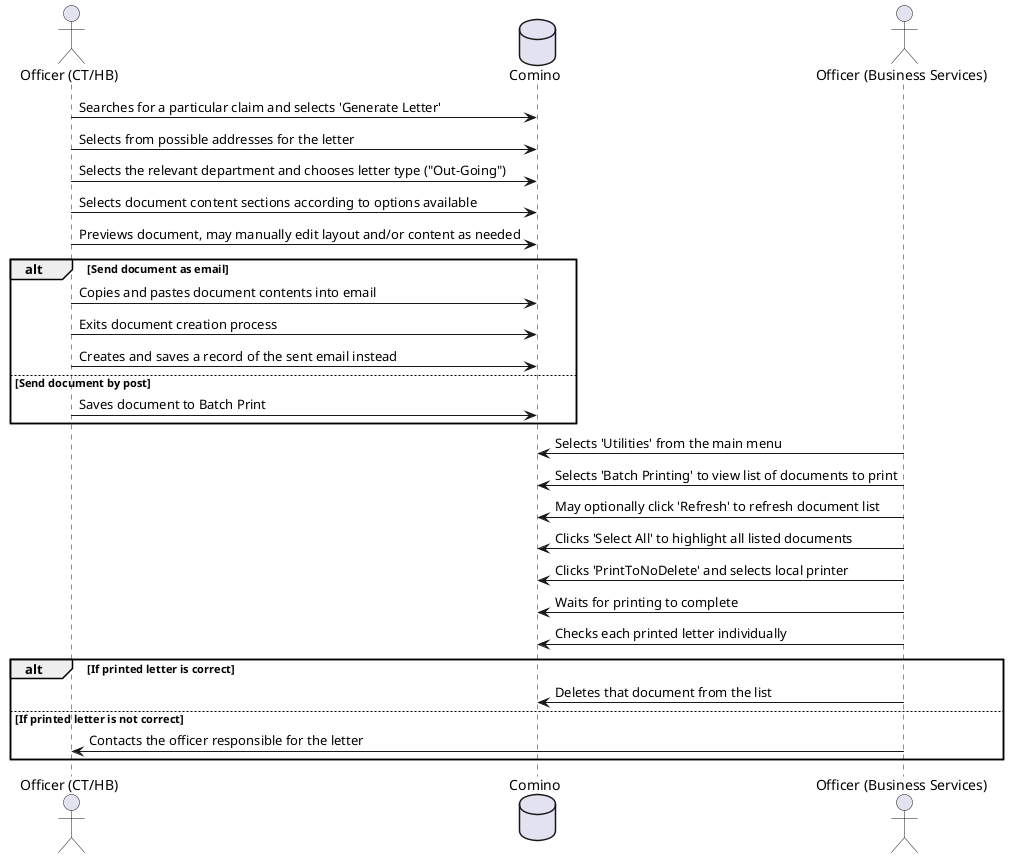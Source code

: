 @startuml
actor "Officer (CT/HB)"
database Comino
actor "Officer (Business Services)"
"Officer (CT/HB)" -> Comino : Searches for a particular claim and selects 'Generate Letter'
"Officer (CT/HB)" -> Comino : Selects from possible addresses for the letter
"Officer (CT/HB)" -> Comino : Selects the relevant department and chooses letter type ("Out-Going")
"Officer (CT/HB)" -> Comino : Selects document content sections according to options available
"Officer (CT/HB)" -> Comino : Previews document, may manually edit layout and/or content as needed
alt Send document as email
  "Officer (CT/HB)" -> Comino : Copies and pastes document contents into email
  "Officer (CT/HB)" -> Comino : Exits document creation process
  "Officer (CT/HB)" -> Comino : Creates and saves a record of the sent email instead
else Send document by post
  "Officer (CT/HB)" -> Comino : Saves document to Batch Print
end
"Officer (Business Services)" -> Comino : Selects 'Utilities' from the main menu
"Officer (Business Services)" -> Comino : Selects 'Batch Printing' to view list of documents to print
"Officer (Business Services)" -> Comino : May optionally click 'Refresh' to refresh document list
"Officer (Business Services)" -> Comino : Clicks 'Select All' to highlight all listed documents
"Officer (Business Services)" -> Comino : Clicks 'PrintToNoDelete' and selects local printer
"Officer (Business Services)" -> Comino : Waits for printing to complete
"Officer (Business Services)" -> Comino : Checks each printed letter individually
alt If printed letter is correct
  "Officer (Business Services)" -> Comino : Deletes that document from the list
else If printed letter is not correct
  "Officer (Business Services)" -> "Officer (CT/HB)" : Contacts the officer responsible for the letter
end
@enduml
